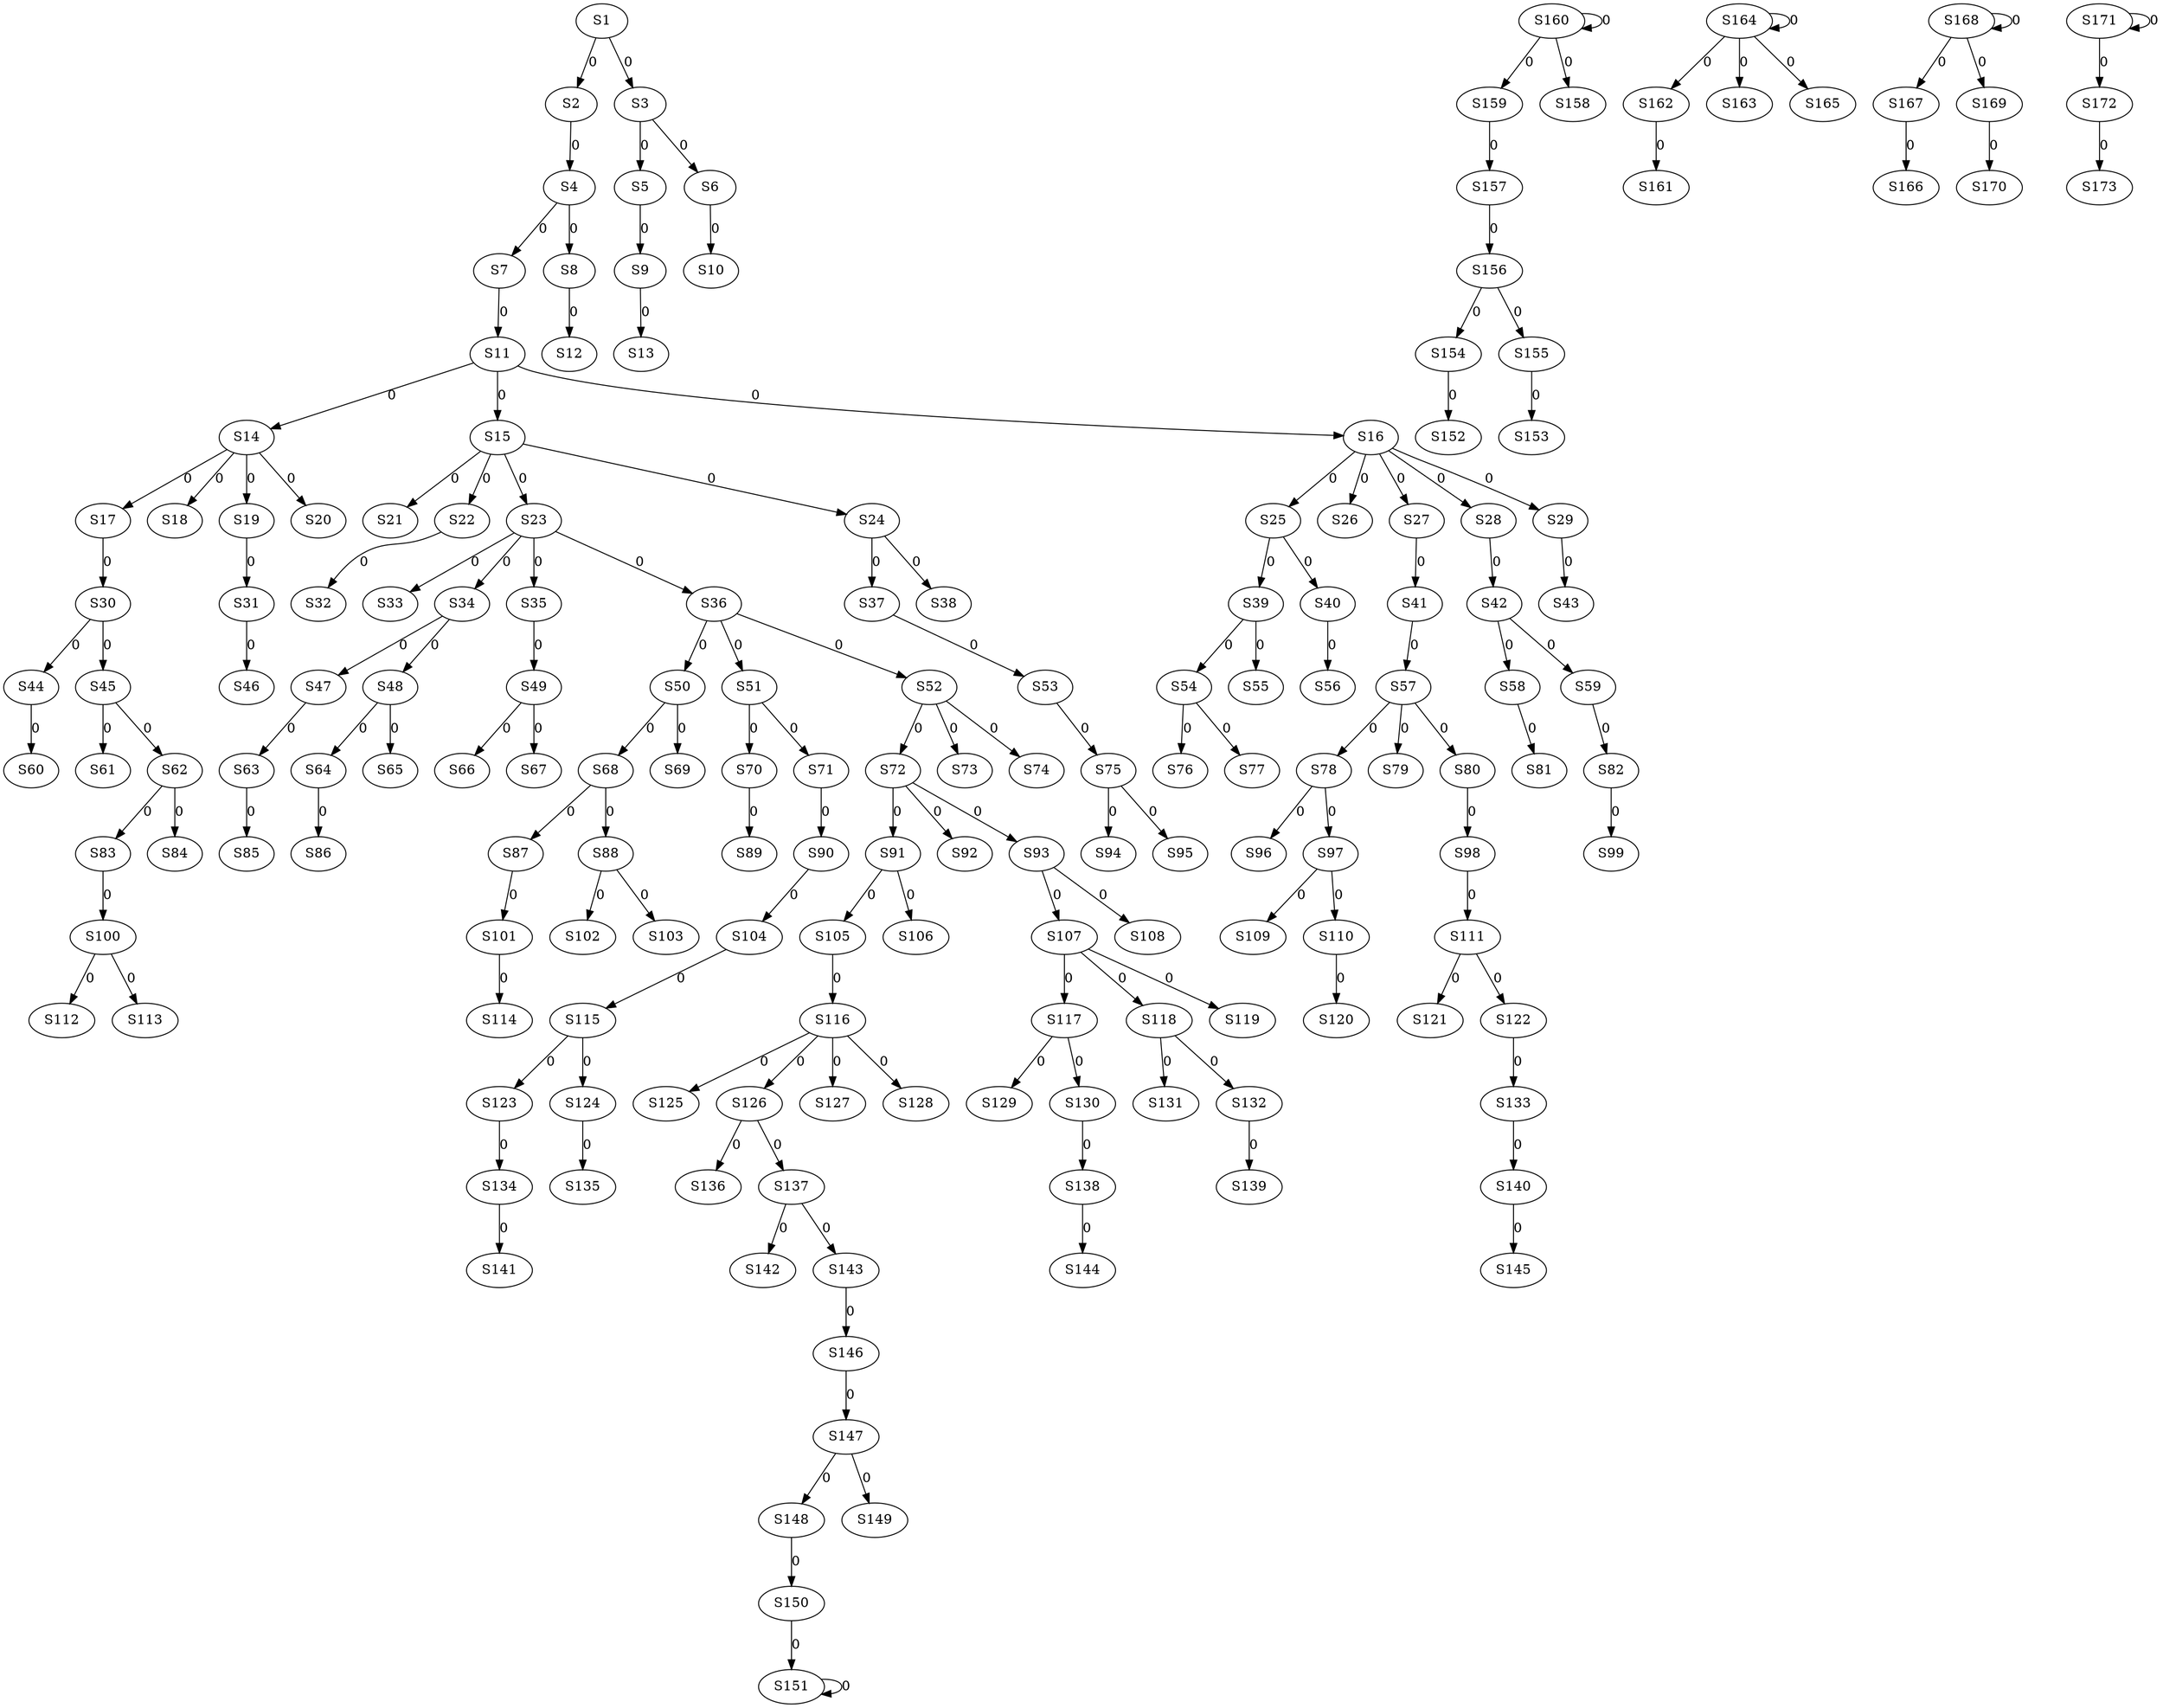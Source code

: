 strict digraph {
	S1 -> S2 [ label = 0 ];
	S1 -> S3 [ label = 0 ];
	S2 -> S4 [ label = 0 ];
	S3 -> S5 [ label = 0 ];
	S3 -> S6 [ label = 0 ];
	S4 -> S7 [ label = 0 ];
	S4 -> S8 [ label = 0 ];
	S5 -> S9 [ label = 0 ];
	S6 -> S10 [ label = 0 ];
	S7 -> S11 [ label = 0 ];
	S8 -> S12 [ label = 0 ];
	S9 -> S13 [ label = 0 ];
	S11 -> S14 [ label = 0 ];
	S11 -> S15 [ label = 0 ];
	S11 -> S16 [ label = 0 ];
	S14 -> S17 [ label = 0 ];
	S14 -> S18 [ label = 0 ];
	S14 -> S19 [ label = 0 ];
	S14 -> S20 [ label = 0 ];
	S15 -> S21 [ label = 0 ];
	S15 -> S22 [ label = 0 ];
	S15 -> S23 [ label = 0 ];
	S15 -> S24 [ label = 0 ];
	S16 -> S25 [ label = 0 ];
	S16 -> S26 [ label = 0 ];
	S16 -> S27 [ label = 0 ];
	S16 -> S28 [ label = 0 ];
	S16 -> S29 [ label = 0 ];
	S17 -> S30 [ label = 0 ];
	S19 -> S31 [ label = 0 ];
	S22 -> S32 [ label = 0 ];
	S23 -> S33 [ label = 0 ];
	S23 -> S34 [ label = 0 ];
	S23 -> S35 [ label = 0 ];
	S23 -> S36 [ label = 0 ];
	S24 -> S37 [ label = 0 ];
	S24 -> S38 [ label = 0 ];
	S25 -> S39 [ label = 0 ];
	S25 -> S40 [ label = 0 ];
	S27 -> S41 [ label = 0 ];
	S28 -> S42 [ label = 0 ];
	S29 -> S43 [ label = 0 ];
	S30 -> S44 [ label = 0 ];
	S30 -> S45 [ label = 0 ];
	S31 -> S46 [ label = 0 ];
	S34 -> S47 [ label = 0 ];
	S34 -> S48 [ label = 0 ];
	S35 -> S49 [ label = 0 ];
	S36 -> S50 [ label = 0 ];
	S36 -> S51 [ label = 0 ];
	S36 -> S52 [ label = 0 ];
	S37 -> S53 [ label = 0 ];
	S39 -> S54 [ label = 0 ];
	S39 -> S55 [ label = 0 ];
	S40 -> S56 [ label = 0 ];
	S41 -> S57 [ label = 0 ];
	S42 -> S58 [ label = 0 ];
	S42 -> S59 [ label = 0 ];
	S44 -> S60 [ label = 0 ];
	S45 -> S61 [ label = 0 ];
	S45 -> S62 [ label = 0 ];
	S47 -> S63 [ label = 0 ];
	S48 -> S64 [ label = 0 ];
	S48 -> S65 [ label = 0 ];
	S49 -> S66 [ label = 0 ];
	S49 -> S67 [ label = 0 ];
	S50 -> S68 [ label = 0 ];
	S50 -> S69 [ label = 0 ];
	S51 -> S70 [ label = 0 ];
	S51 -> S71 [ label = 0 ];
	S52 -> S72 [ label = 0 ];
	S52 -> S73 [ label = 0 ];
	S52 -> S74 [ label = 0 ];
	S53 -> S75 [ label = 0 ];
	S54 -> S76 [ label = 0 ];
	S54 -> S77 [ label = 0 ];
	S57 -> S78 [ label = 0 ];
	S57 -> S79 [ label = 0 ];
	S57 -> S80 [ label = 0 ];
	S58 -> S81 [ label = 0 ];
	S59 -> S82 [ label = 0 ];
	S62 -> S83 [ label = 0 ];
	S62 -> S84 [ label = 0 ];
	S63 -> S85 [ label = 0 ];
	S64 -> S86 [ label = 0 ];
	S68 -> S87 [ label = 0 ];
	S68 -> S88 [ label = 0 ];
	S70 -> S89 [ label = 0 ];
	S71 -> S90 [ label = 0 ];
	S72 -> S91 [ label = 0 ];
	S72 -> S92 [ label = 0 ];
	S72 -> S93 [ label = 0 ];
	S75 -> S94 [ label = 0 ];
	S75 -> S95 [ label = 0 ];
	S78 -> S96 [ label = 0 ];
	S78 -> S97 [ label = 0 ];
	S80 -> S98 [ label = 0 ];
	S82 -> S99 [ label = 0 ];
	S83 -> S100 [ label = 0 ];
	S87 -> S101 [ label = 0 ];
	S88 -> S102 [ label = 0 ];
	S88 -> S103 [ label = 0 ];
	S90 -> S104 [ label = 0 ];
	S91 -> S105 [ label = 0 ];
	S91 -> S106 [ label = 0 ];
	S93 -> S107 [ label = 0 ];
	S93 -> S108 [ label = 0 ];
	S97 -> S109 [ label = 0 ];
	S97 -> S110 [ label = 0 ];
	S98 -> S111 [ label = 0 ];
	S100 -> S112 [ label = 0 ];
	S100 -> S113 [ label = 0 ];
	S101 -> S114 [ label = 0 ];
	S104 -> S115 [ label = 0 ];
	S105 -> S116 [ label = 0 ];
	S107 -> S117 [ label = 0 ];
	S107 -> S118 [ label = 0 ];
	S107 -> S119 [ label = 0 ];
	S110 -> S120 [ label = 0 ];
	S111 -> S121 [ label = 0 ];
	S111 -> S122 [ label = 0 ];
	S115 -> S123 [ label = 0 ];
	S115 -> S124 [ label = 0 ];
	S116 -> S125 [ label = 0 ];
	S116 -> S126 [ label = 0 ];
	S116 -> S127 [ label = 0 ];
	S116 -> S128 [ label = 0 ];
	S117 -> S129 [ label = 0 ];
	S117 -> S130 [ label = 0 ];
	S118 -> S131 [ label = 0 ];
	S118 -> S132 [ label = 0 ];
	S122 -> S133 [ label = 0 ];
	S123 -> S134 [ label = 0 ];
	S124 -> S135 [ label = 0 ];
	S126 -> S136 [ label = 0 ];
	S126 -> S137 [ label = 0 ];
	S130 -> S138 [ label = 0 ];
	S132 -> S139 [ label = 0 ];
	S133 -> S140 [ label = 0 ];
	S134 -> S141 [ label = 0 ];
	S137 -> S142 [ label = 0 ];
	S137 -> S143 [ label = 0 ];
	S138 -> S144 [ label = 0 ];
	S140 -> S145 [ label = 0 ];
	S143 -> S146 [ label = 0 ];
	S146 -> S147 [ label = 0 ];
	S147 -> S148 [ label = 0 ];
	S147 -> S149 [ label = 0 ];
	S148 -> S150 [ label = 0 ];
	S150 -> S151 [ label = 0 ];
	S154 -> S152 [ label = 0 ];
	S155 -> S153 [ label = 0 ];
	S156 -> S154 [ label = 0 ];
	S156 -> S155 [ label = 0 ];
	S157 -> S156 [ label = 0 ];
	S159 -> S157 [ label = 0 ];
	S160 -> S158 [ label = 0 ];
	S160 -> S159 [ label = 0 ];
	S160 -> S160 [ label = 0 ];
	S162 -> S161 [ label = 0 ];
	S164 -> S162 [ label = 0 ];
	S164 -> S163 [ label = 0 ];
	S164 -> S164 [ label = 0 ];
	S164 -> S165 [ label = 0 ];
	S167 -> S166 [ label = 0 ];
	S168 -> S167 [ label = 0 ];
	S168 -> S168 [ label = 0 ];
	S168 -> S169 [ label = 0 ];
	S169 -> S170 [ label = 0 ];
	S171 -> S171 [ label = 0 ];
	S171 -> S172 [ label = 0 ];
	S172 -> S173 [ label = 0 ];
	S151 -> S151 [ label = 0 ];
}